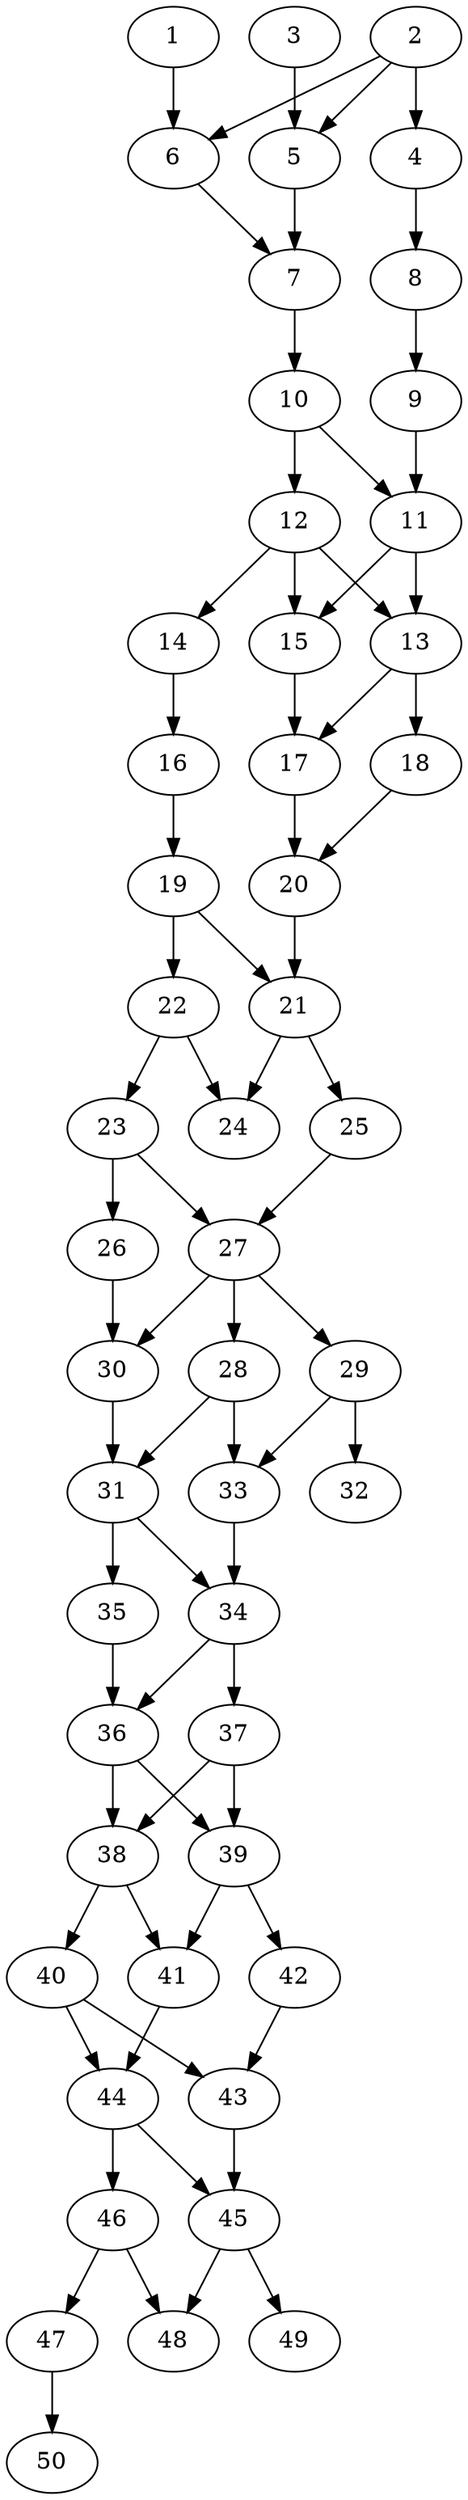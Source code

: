 // DAG automatically generated by daggen at Thu Oct  3 14:07:57 2019
// ./daggen --dot -n 50 --ccr 0.4 --fat 0.3 --regular 0.7 --density 0.6 --mindata 5242880 --maxdata 52428800 
digraph G {
  1 [size="26199040", alpha="0.03", expect_size="10479616"] 
  1 -> 6 [size ="10479616"]
  2 [size="36879360", alpha="0.11", expect_size="14751744"] 
  2 -> 4 [size ="14751744"]
  2 -> 5 [size ="14751744"]
  2 -> 6 [size ="14751744"]
  3 [size="107258880", alpha="0.15", expect_size="42903552"] 
  3 -> 5 [size ="42903552"]
  4 [size="32791040", alpha="0.07", expect_size="13116416"] 
  4 -> 8 [size ="13116416"]
  5 [size="72209920", alpha="0.12", expect_size="28883968"] 
  5 -> 7 [size ="28883968"]
  6 [size="26032640", alpha="0.13", expect_size="10413056"] 
  6 -> 7 [size ="10413056"]
  7 [size="54776320", alpha="0.18", expect_size="21910528"] 
  7 -> 10 [size ="21910528"]
  8 [size="122129920", alpha="0.03", expect_size="48851968"] 
  8 -> 9 [size ="48851968"]
  9 [size="15984640", alpha="0.16", expect_size="6393856"] 
  9 -> 11 [size ="6393856"]
  10 [size="66078720", alpha="0.15", expect_size="26431488"] 
  10 -> 11 [size ="26431488"]
  10 -> 12 [size ="26431488"]
  11 [size="116997120", alpha="0.00", expect_size="46798848"] 
  11 -> 13 [size ="46798848"]
  11 -> 15 [size ="46798848"]
  12 [size="14197760", alpha="0.08", expect_size="5679104"] 
  12 -> 13 [size ="5679104"]
  12 -> 14 [size ="5679104"]
  12 -> 15 [size ="5679104"]
  13 [size="80097280", alpha="0.05", expect_size="32038912"] 
  13 -> 17 [size ="32038912"]
  13 -> 18 [size ="32038912"]
  14 [size="53455360", alpha="0.19", expect_size="21382144"] 
  14 -> 16 [size ="21382144"]
  15 [size="93867520", alpha="0.15", expect_size="37547008"] 
  15 -> 17 [size ="37547008"]
  16 [size="45145600", alpha="0.08", expect_size="18058240"] 
  16 -> 19 [size ="18058240"]
  17 [size="118947840", alpha="0.16", expect_size="47579136"] 
  17 -> 20 [size ="47579136"]
  18 [size="107970560", alpha="0.02", expect_size="43188224"] 
  18 -> 20 [size ="43188224"]
  19 [size="127132160", alpha="0.10", expect_size="50852864"] 
  19 -> 21 [size ="50852864"]
  19 -> 22 [size ="50852864"]
  20 [size="103319040", alpha="0.01", expect_size="41327616"] 
  20 -> 21 [size ="41327616"]
  21 [size="75417600", alpha="0.15", expect_size="30167040"] 
  21 -> 24 [size ="30167040"]
  21 -> 25 [size ="30167040"]
  22 [size="77253120", alpha="0.12", expect_size="30901248"] 
  22 -> 23 [size ="30901248"]
  22 -> 24 [size ="30901248"]
  23 [size="122411520", alpha="0.05", expect_size="48964608"] 
  23 -> 26 [size ="48964608"]
  23 -> 27 [size ="48964608"]
  24 [size="34145280", alpha="0.02", expect_size="13658112"] 
  25 [size="30868480", alpha="0.09", expect_size="12347392"] 
  25 -> 27 [size ="12347392"]
  26 [size="116879360", alpha="0.18", expect_size="46751744"] 
  26 -> 30 [size ="46751744"]
  27 [size="48161280", alpha="0.14", expect_size="19264512"] 
  27 -> 28 [size ="19264512"]
  27 -> 29 [size ="19264512"]
  27 -> 30 [size ="19264512"]
  28 [size="24588800", alpha="0.09", expect_size="9835520"] 
  28 -> 31 [size ="9835520"]
  28 -> 33 [size ="9835520"]
  29 [size="38671360", alpha="0.04", expect_size="15468544"] 
  29 -> 32 [size ="15468544"]
  29 -> 33 [size ="15468544"]
  30 [size="96652800", alpha="0.08", expect_size="38661120"] 
  30 -> 31 [size ="38661120"]
  31 [size="102927360", alpha="0.09", expect_size="41170944"] 
  31 -> 34 [size ="41170944"]
  31 -> 35 [size ="41170944"]
  32 [size="70589440", alpha="0.11", expect_size="28235776"] 
  33 [size="23413760", alpha="0.04", expect_size="9365504"] 
  33 -> 34 [size ="9365504"]
  34 [size="55554560", alpha="0.04", expect_size="22221824"] 
  34 -> 36 [size ="22221824"]
  34 -> 37 [size ="22221824"]
  35 [size="68730880", alpha="0.18", expect_size="27492352"] 
  35 -> 36 [size ="27492352"]
  36 [size="122045440", alpha="0.17", expect_size="48818176"] 
  36 -> 38 [size ="48818176"]
  36 -> 39 [size ="48818176"]
  37 [size="110458880", alpha="0.14", expect_size="44183552"] 
  37 -> 38 [size ="44183552"]
  37 -> 39 [size ="44183552"]
  38 [size="75645440", alpha="0.07", expect_size="30258176"] 
  38 -> 40 [size ="30258176"]
  38 -> 41 [size ="30258176"]
  39 [size="126627840", alpha="0.20", expect_size="50651136"] 
  39 -> 41 [size ="50651136"]
  39 -> 42 [size ="50651136"]
  40 [size="30353920", alpha="0.08", expect_size="12141568"] 
  40 -> 43 [size ="12141568"]
  40 -> 44 [size ="12141568"]
  41 [size="75729920", alpha="0.06", expect_size="30291968"] 
  41 -> 44 [size ="30291968"]
  42 [size="130716160", alpha="0.15", expect_size="52286464"] 
  42 -> 43 [size ="52286464"]
  43 [size="78438400", alpha="0.03", expect_size="31375360"] 
  43 -> 45 [size ="31375360"]
  44 [size="103854080", alpha="0.14", expect_size="41541632"] 
  44 -> 45 [size ="41541632"]
  44 -> 46 [size ="41541632"]
  45 [size="129346560", alpha="0.09", expect_size="51738624"] 
  45 -> 48 [size ="51738624"]
  45 -> 49 [size ="51738624"]
  46 [size="117713920", alpha="0.01", expect_size="47085568"] 
  46 -> 47 [size ="47085568"]
  46 -> 48 [size ="47085568"]
  47 [size="100997120", alpha="0.19", expect_size="40398848"] 
  47 -> 50 [size ="40398848"]
  48 [size="67069440", alpha="0.18", expect_size="26827776"] 
  49 [size="110794240", alpha="0.03", expect_size="44317696"] 
  50 [size="110274560", alpha="0.01", expect_size="44109824"] 
}
